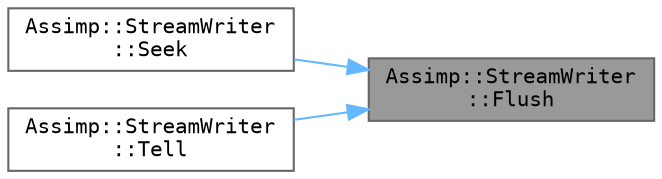 digraph "Assimp::StreamWriter::Flush"
{
 // LATEX_PDF_SIZE
  bgcolor="transparent";
  edge [fontname=Terminal,fontsize=10,labelfontname=Helvetica,labelfontsize=10];
  node [fontname=Terminal,fontsize=10,shape=box,height=0.2,width=0.4];
  rankdir="RL";
  Node1 [label="Assimp::StreamWriter\l::Flush",height=0.2,width=0.4,color="gray40", fillcolor="grey60", style="filled", fontcolor="black",tooltip=" "];
  Node1 -> Node2 [dir="back",color="steelblue1",style="solid"];
  Node2 [label="Assimp::StreamWriter\l::Seek",height=0.2,width=0.4,color="grey40", fillcolor="white", style="filled",URL="$class_assimp_1_1_stream_writer.html#a3b14fb5e9801a1e2a1334628008c2174",tooltip=" "];
  Node1 -> Node3 [dir="back",color="steelblue1",style="solid"];
  Node3 [label="Assimp::StreamWriter\l::Tell",height=0.2,width=0.4,color="grey40", fillcolor="white", style="filled",URL="$class_assimp_1_1_stream_writer.html#affa5ff1dc92984e15b384e468fab1807",tooltip=" "];
}
